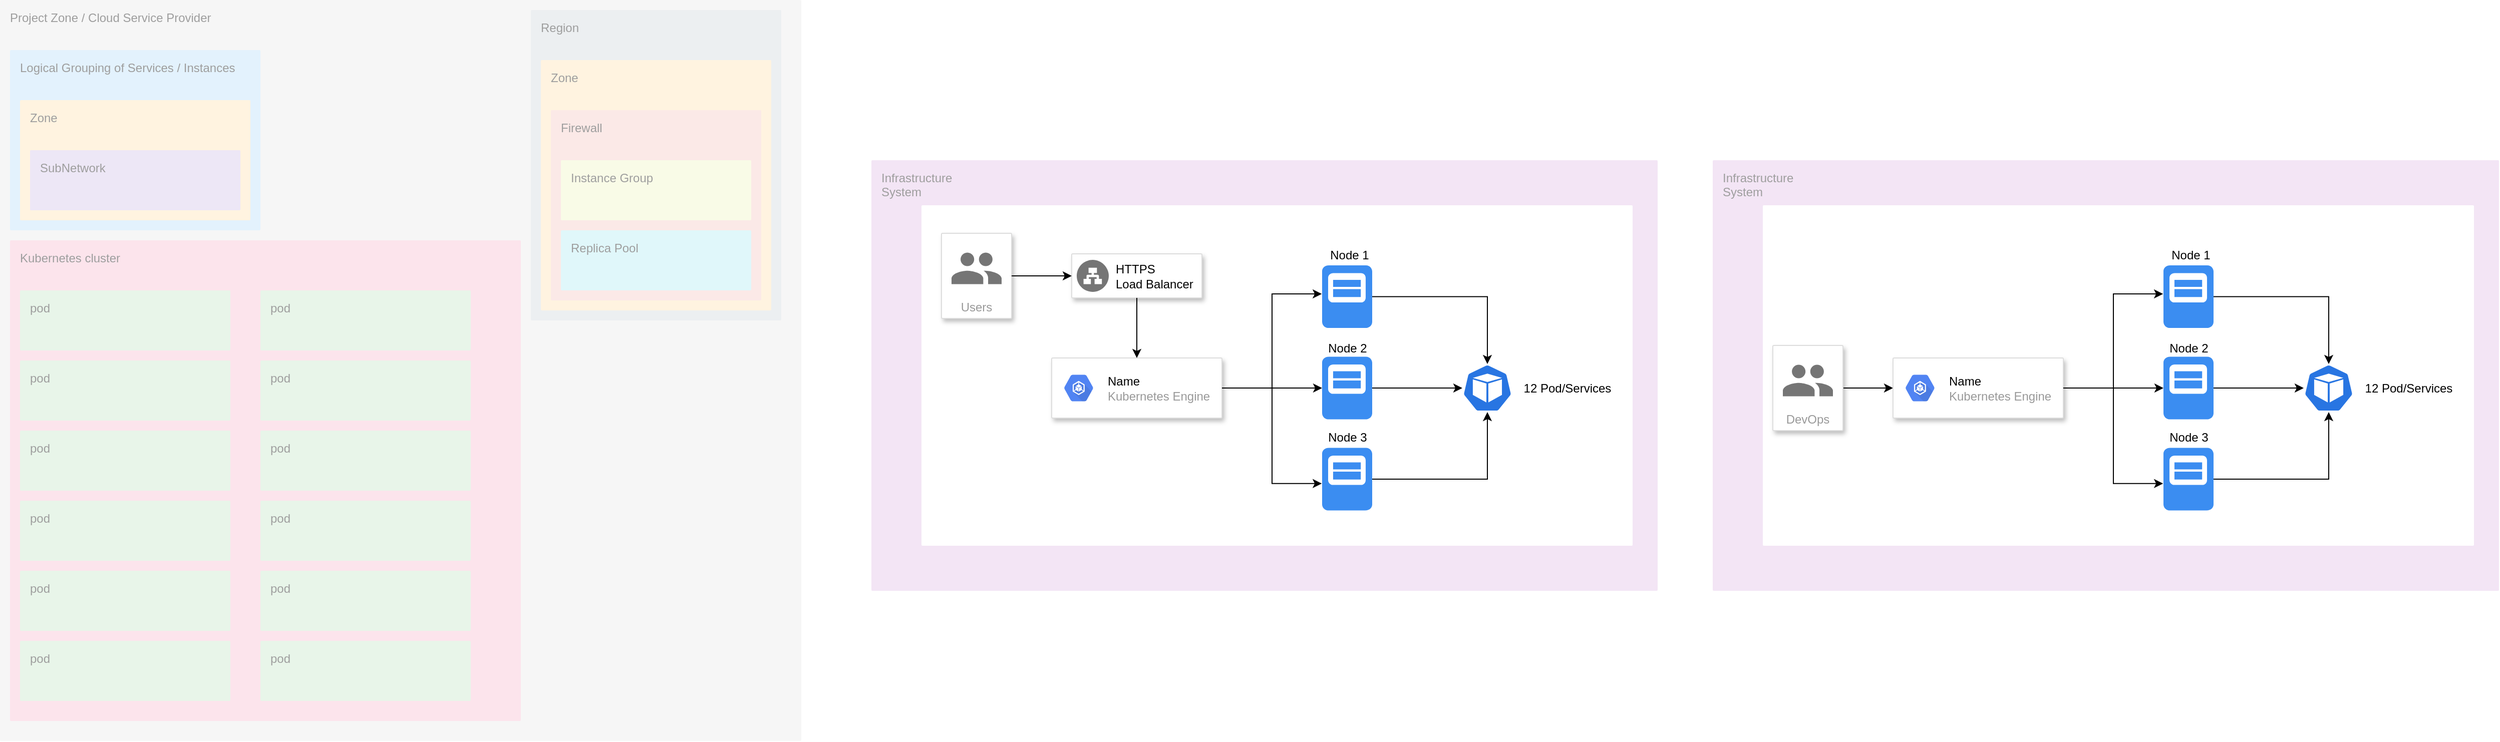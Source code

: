 <mxfile version="14.2.7" type="github"><diagram id="f106602c-feb2-e66a-4537-3a34d633f6aa" name="Page-1"><mxGraphModel dx="2170" dy="1223" grid="1" gridSize="10" guides="1" tooltips="1" connect="1" arrows="1" fold="1" page="1" pageScale="1" pageWidth="1169" pageHeight="827" background="#ffffff" math="0" shadow="0"><root><mxCell id="0"/><mxCell id="1" parent="0"/><mxCell id="evASwciurrHZ3EvQ1T0R-616" value="Project Zone / Cloud Service Provider" style="points=[[0,0,0],[0.25,0,0],[0.5,0,0],[0.75,0,0],[1,0,0],[1,0.25,0],[1,0.5,0],[1,0.75,0],[1,1,0],[0.75,1,0],[0.5,1,0],[0.25,1,0],[0,1,0],[0,0.75,0],[0,0.5,0],[0,0.25,0]];rounded=1;absoluteArcSize=1;arcSize=2;html=1;strokeColor=none;gradientColor=none;shadow=0;dashed=0;fontSize=12;fontColor=#9E9E9E;align=left;verticalAlign=top;spacing=10;spacingTop=-4;fillColor=#F6F6F6;" vertex="1" parent="1"><mxGeometry x="20" y="20" width="800" height="740" as="geometry"/></mxCell><mxCell id="evASwciurrHZ3EvQ1T0R-617" value="Logical Grouping of Services / Instances" style="points=[[0,0,0],[0.25,0,0],[0.5,0,0],[0.75,0,0],[1,0,0],[1,0.25,0],[1,0.5,0],[1,0.75,0],[1,1,0],[0.75,1,0],[0.5,1,0],[0.25,1,0],[0,1,0],[0,0.75,0],[0,0.5,0],[0,0.25,0]];rounded=1;absoluteArcSize=1;arcSize=2;html=1;strokeColor=none;gradientColor=none;shadow=0;dashed=0;fontSize=12;fontColor=#9E9E9E;align=left;verticalAlign=top;spacing=10;spacingTop=-4;fillColor=#E3F2FD;" vertex="1" parent="evASwciurrHZ3EvQ1T0R-616"><mxGeometry width="250" height="180" relative="1" as="geometry"><mxPoint x="10" y="50" as="offset"/></mxGeometry></mxCell><mxCell id="evASwciurrHZ3EvQ1T0R-618" value="Zone" style="points=[[0,0,0],[0.25,0,0],[0.5,0,0],[0.75,0,0],[1,0,0],[1,0.25,0],[1,0.5,0],[1,0.75,0],[1,1,0],[0.75,1,0],[0.5,1,0],[0.25,1,0],[0,1,0],[0,0.75,0],[0,0.5,0],[0,0.25,0]];rounded=1;absoluteArcSize=1;arcSize=2;html=1;strokeColor=none;gradientColor=none;shadow=0;dashed=0;fontSize=12;fontColor=#9E9E9E;align=left;verticalAlign=top;spacing=10;spacingTop=-4;fillColor=#FFF3E0;" vertex="1" parent="evASwciurrHZ3EvQ1T0R-617"><mxGeometry width="230" height="120" relative="1" as="geometry"><mxPoint x="10" y="50" as="offset"/></mxGeometry></mxCell><mxCell id="evASwciurrHZ3EvQ1T0R-619" value="SubNetwork" style="points=[[0,0,0],[0.25,0,0],[0.5,0,0],[0.75,0,0],[1,0,0],[1,0.25,0],[1,0.5,0],[1,0.75,0],[1,1,0],[0.75,1,0],[0.5,1,0],[0.25,1,0],[0,1,0],[0,0.75,0],[0,0.5,0],[0,0.25,0]];rounded=1;absoluteArcSize=1;arcSize=2;html=1;strokeColor=none;gradientColor=none;shadow=0;dashed=0;fontSize=12;fontColor=#9E9E9E;align=left;verticalAlign=top;spacing=10;spacingTop=-4;fillColor=#EDE7F6;" vertex="1" parent="evASwciurrHZ3EvQ1T0R-618"><mxGeometry width="210" height="60" relative="1" as="geometry"><mxPoint x="10" y="50" as="offset"/></mxGeometry></mxCell><mxCell id="evASwciurrHZ3EvQ1T0R-620" value="Kubernetes cluster" style="points=[[0,0,0],[0.25,0,0],[0.5,0,0],[0.75,0,0],[1,0,0],[1,0.25,0],[1,0.5,0],[1,0.75,0],[1,1,0],[0.75,1,0],[0.5,1,0],[0.25,1,0],[0,1,0],[0,0.75,0],[0,0.5,0],[0,0.25,0]];rounded=1;absoluteArcSize=1;arcSize=2;html=1;strokeColor=none;gradientColor=none;shadow=0;dashed=0;fontSize=12;fontColor=#9E9E9E;align=left;verticalAlign=top;spacing=10;spacingTop=-4;fillColor=#FCE4EC;" vertex="1" parent="evASwciurrHZ3EvQ1T0R-616"><mxGeometry width="510" height="480" relative="1" as="geometry"><mxPoint x="10" y="240" as="offset"/></mxGeometry></mxCell><mxCell id="evASwciurrHZ3EvQ1T0R-621" value="pod" style="points=[[0,0,0],[0.25,0,0],[0.5,0,0],[0.75,0,0],[1,0,0],[1,0.25,0],[1,0.5,0],[1,0.75,0],[1,1,0],[0.75,1,0],[0.5,1,0],[0.25,1,0],[0,1,0],[0,0.75,0],[0,0.5,0],[0,0.25,0]];rounded=1;absoluteArcSize=1;arcSize=2;html=1;strokeColor=none;gradientColor=none;shadow=0;dashed=0;fontSize=12;fontColor=#9E9E9E;align=left;verticalAlign=top;spacing=10;spacingTop=-4;fillColor=#E8F5E9;" vertex="1" parent="evASwciurrHZ3EvQ1T0R-620"><mxGeometry width="210" height="60" relative="1" as="geometry"><mxPoint x="10" y="50" as="offset"/></mxGeometry></mxCell><mxCell id="evASwciurrHZ3EvQ1T0R-632" value="pod" style="points=[[0,0,0],[0.25,0,0],[0.5,0,0],[0.75,0,0],[1,0,0],[1,0.25,0],[1,0.5,0],[1,0.75,0],[1,1,0],[0.75,1,0],[0.5,1,0],[0.25,1,0],[0,1,0],[0,0.75,0],[0,0.5,0],[0,0.25,0]];rounded=1;absoluteArcSize=1;arcSize=2;html=1;strokeColor=none;gradientColor=none;shadow=0;dashed=0;fontSize=12;fontColor=#9E9E9E;align=left;verticalAlign=top;spacing=10;spacingTop=-4;fillColor=#E8F5E9;" vertex="1" parent="evASwciurrHZ3EvQ1T0R-620"><mxGeometry width="210" height="60" relative="1" as="geometry"><mxPoint x="250" y="50" as="offset"/></mxGeometry></mxCell><mxCell id="evASwciurrHZ3EvQ1T0R-633" value="pod" style="points=[[0,0,0],[0.25,0,0],[0.5,0,0],[0.75,0,0],[1,0,0],[1,0.25,0],[1,0.5,0],[1,0.75,0],[1,1,0],[0.75,1,0],[0.5,1,0],[0.25,1,0],[0,1,0],[0,0.75,0],[0,0.5,0],[0,0.25,0]];rounded=1;absoluteArcSize=1;arcSize=2;html=1;strokeColor=none;gradientColor=none;shadow=0;dashed=0;fontSize=12;fontColor=#9E9E9E;align=left;verticalAlign=top;spacing=10;spacingTop=-4;fillColor=#E8F5E9;" vertex="1" parent="evASwciurrHZ3EvQ1T0R-620"><mxGeometry width="210" height="60" relative="1" as="geometry"><mxPoint x="10" y="120" as="offset"/></mxGeometry></mxCell><mxCell id="evASwciurrHZ3EvQ1T0R-634" value="pod" style="points=[[0,0,0],[0.25,0,0],[0.5,0,0],[0.75,0,0],[1,0,0],[1,0.25,0],[1,0.5,0],[1,0.75,0],[1,1,0],[0.75,1,0],[0.5,1,0],[0.25,1,0],[0,1,0],[0,0.75,0],[0,0.5,0],[0,0.25,0]];rounded=1;absoluteArcSize=1;arcSize=2;html=1;strokeColor=none;gradientColor=none;shadow=0;dashed=0;fontSize=12;fontColor=#9E9E9E;align=left;verticalAlign=top;spacing=10;spacingTop=-4;fillColor=#E8F5E9;" vertex="1" parent="evASwciurrHZ3EvQ1T0R-620"><mxGeometry width="210" height="60" relative="1" as="geometry"><mxPoint x="250" y="120" as="offset"/></mxGeometry></mxCell><mxCell id="evASwciurrHZ3EvQ1T0R-635" value="pod" style="points=[[0,0,0],[0.25,0,0],[0.5,0,0],[0.75,0,0],[1,0,0],[1,0.25,0],[1,0.5,0],[1,0.75,0],[1,1,0],[0.75,1,0],[0.5,1,0],[0.25,1,0],[0,1,0],[0,0.75,0],[0,0.5,0],[0,0.25,0]];rounded=1;absoluteArcSize=1;arcSize=2;html=1;strokeColor=none;gradientColor=none;shadow=0;dashed=0;fontSize=12;fontColor=#9E9E9E;align=left;verticalAlign=top;spacing=10;spacingTop=-4;fillColor=#E8F5E9;" vertex="1" parent="evASwciurrHZ3EvQ1T0R-620"><mxGeometry width="210" height="60" relative="1" as="geometry"><mxPoint x="10" y="190" as="offset"/></mxGeometry></mxCell><mxCell id="evASwciurrHZ3EvQ1T0R-636" value="pod" style="points=[[0,0,0],[0.25,0,0],[0.5,0,0],[0.75,0,0],[1,0,0],[1,0.25,0],[1,0.5,0],[1,0.75,0],[1,1,0],[0.75,1,0],[0.5,1,0],[0.25,1,0],[0,1,0],[0,0.75,0],[0,0.5,0],[0,0.25,0]];rounded=1;absoluteArcSize=1;arcSize=2;html=1;strokeColor=none;gradientColor=none;shadow=0;dashed=0;fontSize=12;fontColor=#9E9E9E;align=left;verticalAlign=top;spacing=10;spacingTop=-4;fillColor=#E8F5E9;" vertex="1" parent="evASwciurrHZ3EvQ1T0R-620"><mxGeometry width="210" height="60" relative="1" as="geometry"><mxPoint x="250" y="190" as="offset"/></mxGeometry></mxCell><mxCell id="evASwciurrHZ3EvQ1T0R-637" value="pod" style="points=[[0,0,0],[0.25,0,0],[0.5,0,0],[0.75,0,0],[1,0,0],[1,0.25,0],[1,0.5,0],[1,0.75,0],[1,1,0],[0.75,1,0],[0.5,1,0],[0.25,1,0],[0,1,0],[0,0.75,0],[0,0.5,0],[0,0.25,0]];rounded=1;absoluteArcSize=1;arcSize=2;html=1;strokeColor=none;gradientColor=none;shadow=0;dashed=0;fontSize=12;fontColor=#9E9E9E;align=left;verticalAlign=top;spacing=10;spacingTop=-4;fillColor=#E8F5E9;" vertex="1" parent="evASwciurrHZ3EvQ1T0R-620"><mxGeometry width="210" height="60" relative="1" as="geometry"><mxPoint x="10" y="260" as="offset"/></mxGeometry></mxCell><mxCell id="evASwciurrHZ3EvQ1T0R-638" value="pod" style="points=[[0,0,0],[0.25,0,0],[0.5,0,0],[0.75,0,0],[1,0,0],[1,0.25,0],[1,0.5,0],[1,0.75,0],[1,1,0],[0.75,1,0],[0.5,1,0],[0.25,1,0],[0,1,0],[0,0.75,0],[0,0.5,0],[0,0.25,0]];rounded=1;absoluteArcSize=1;arcSize=2;html=1;strokeColor=none;gradientColor=none;shadow=0;dashed=0;fontSize=12;fontColor=#9E9E9E;align=left;verticalAlign=top;spacing=10;spacingTop=-4;fillColor=#E8F5E9;" vertex="1" parent="evASwciurrHZ3EvQ1T0R-620"><mxGeometry width="210" height="60" relative="1" as="geometry"><mxPoint x="250" y="260" as="offset"/></mxGeometry></mxCell><mxCell id="evASwciurrHZ3EvQ1T0R-639" value="pod" style="points=[[0,0,0],[0.25,0,0],[0.5,0,0],[0.75,0,0],[1,0,0],[1,0.25,0],[1,0.5,0],[1,0.75,0],[1,1,0],[0.75,1,0],[0.5,1,0],[0.25,1,0],[0,1,0],[0,0.75,0],[0,0.5,0],[0,0.25,0]];rounded=1;absoluteArcSize=1;arcSize=2;html=1;strokeColor=none;gradientColor=none;shadow=0;dashed=0;fontSize=12;fontColor=#9E9E9E;align=left;verticalAlign=top;spacing=10;spacingTop=-4;fillColor=#E8F5E9;" vertex="1" parent="evASwciurrHZ3EvQ1T0R-620"><mxGeometry width="210" height="60" relative="1" as="geometry"><mxPoint x="10" y="330" as="offset"/></mxGeometry></mxCell><mxCell id="evASwciurrHZ3EvQ1T0R-640" value="pod" style="points=[[0,0,0],[0.25,0,0],[0.5,0,0],[0.75,0,0],[1,0,0],[1,0.25,0],[1,0.5,0],[1,0.75,0],[1,1,0],[0.75,1,0],[0.5,1,0],[0.25,1,0],[0,1,0],[0,0.75,0],[0,0.5,0],[0,0.25,0]];rounded=1;absoluteArcSize=1;arcSize=2;html=1;strokeColor=none;gradientColor=none;shadow=0;dashed=0;fontSize=12;fontColor=#9E9E9E;align=left;verticalAlign=top;spacing=10;spacingTop=-4;fillColor=#E8F5E9;" vertex="1" parent="evASwciurrHZ3EvQ1T0R-620"><mxGeometry width="210" height="60" relative="1" as="geometry"><mxPoint x="250" y="330" as="offset"/></mxGeometry></mxCell><mxCell id="evASwciurrHZ3EvQ1T0R-641" value="pod" style="points=[[0,0,0],[0.25,0,0],[0.5,0,0],[0.75,0,0],[1,0,0],[1,0.25,0],[1,0.5,0],[1,0.75,0],[1,1,0],[0.75,1,0],[0.5,1,0],[0.25,1,0],[0,1,0],[0,0.75,0],[0,0.5,0],[0,0.25,0]];rounded=1;absoluteArcSize=1;arcSize=2;html=1;strokeColor=none;gradientColor=none;shadow=0;dashed=0;fontSize=12;fontColor=#9E9E9E;align=left;verticalAlign=top;spacing=10;spacingTop=-4;fillColor=#E8F5E9;" vertex="1" parent="evASwciurrHZ3EvQ1T0R-620"><mxGeometry width="210" height="60" relative="1" as="geometry"><mxPoint x="10" y="400" as="offset"/></mxGeometry></mxCell><mxCell id="evASwciurrHZ3EvQ1T0R-642" value="pod" style="points=[[0,0,0],[0.25,0,0],[0.5,0,0],[0.75,0,0],[1,0,0],[1,0.25,0],[1,0.5,0],[1,0.75,0],[1,1,0],[0.75,1,0],[0.5,1,0],[0.25,1,0],[0,1,0],[0,0.75,0],[0,0.5,0],[0,0.25,0]];rounded=1;absoluteArcSize=1;arcSize=2;html=1;strokeColor=none;gradientColor=none;shadow=0;dashed=0;fontSize=12;fontColor=#9E9E9E;align=left;verticalAlign=top;spacing=10;spacingTop=-4;fillColor=#E8F5E9;" vertex="1" parent="evASwciurrHZ3EvQ1T0R-620"><mxGeometry width="210" height="60" relative="1" as="geometry"><mxPoint x="250" y="400" as="offset"/></mxGeometry></mxCell><mxCell id="evASwciurrHZ3EvQ1T0R-623" value="Region" style="points=[[0,0,0],[0.25,0,0],[0.5,0,0],[0.75,0,0],[1,0,0],[1,0.25,0],[1,0.5,0],[1,0.75,0],[1,1,0],[0.75,1,0],[0.5,1,0],[0.25,1,0],[0,1,0],[0,0.75,0],[0,0.5,0],[0,0.25,0]];rounded=1;absoluteArcSize=1;arcSize=2;html=1;strokeColor=none;gradientColor=none;shadow=0;dashed=0;fontSize=12;fontColor=#9E9E9E;align=left;verticalAlign=top;spacing=10;spacingTop=-4;fillColor=#ECEFF1;" vertex="1" parent="evASwciurrHZ3EvQ1T0R-616"><mxGeometry width="250" height="310" relative="1" as="geometry"><mxPoint x="530" y="10" as="offset"/></mxGeometry></mxCell><mxCell id="evASwciurrHZ3EvQ1T0R-624" value="Zone" style="points=[[0,0,0],[0.25,0,0],[0.5,0,0],[0.75,0,0],[1,0,0],[1,0.25,0],[1,0.5,0],[1,0.75,0],[1,1,0],[0.75,1,0],[0.5,1,0],[0.25,1,0],[0,1,0],[0,0.75,0],[0,0.5,0],[0,0.25,0]];rounded=1;absoluteArcSize=1;arcSize=2;html=1;strokeColor=none;gradientColor=none;shadow=0;dashed=0;fontSize=12;fontColor=#9E9E9E;align=left;verticalAlign=top;spacing=10;spacingTop=-4;fillColor=#FFF3E0;" vertex="1" parent="evASwciurrHZ3EvQ1T0R-623"><mxGeometry width="230" height="250" relative="1" as="geometry"><mxPoint x="10" y="50" as="offset"/></mxGeometry></mxCell><mxCell id="evASwciurrHZ3EvQ1T0R-625" value="Firewall" style="points=[[0,0,0],[0.25,0,0],[0.5,0,0],[0.75,0,0],[1,0,0],[1,0.25,0],[1,0.5,0],[1,0.75,0],[1,1,0],[0.75,1,0],[0.5,1,0],[0.25,1,0],[0,1,0],[0,0.75,0],[0,0.5,0],[0,0.25,0]];rounded=1;absoluteArcSize=1;arcSize=2;html=1;strokeColor=none;gradientColor=none;shadow=0;dashed=0;fontSize=12;fontColor=#9E9E9E;align=left;verticalAlign=top;spacing=10;spacingTop=-4;fillColor=#FBE9E7;" vertex="1" parent="evASwciurrHZ3EvQ1T0R-624"><mxGeometry width="210" height="190" relative="1" as="geometry"><mxPoint x="10" y="50" as="offset"/></mxGeometry></mxCell><mxCell id="evASwciurrHZ3EvQ1T0R-626" value="Instance Group" style="points=[[0,0,0],[0.25,0,0],[0.5,0,0],[0.75,0,0],[1,0,0],[1,0.25,0],[1,0.5,0],[1,0.75,0],[1,1,0],[0.75,1,0],[0.5,1,0],[0.25,1,0],[0,1,0],[0,0.75,0],[0,0.5,0],[0,0.25,0]];rounded=1;absoluteArcSize=1;arcSize=2;html=1;strokeColor=none;gradientColor=none;shadow=0;dashed=0;fontSize=12;fontColor=#9E9E9E;align=left;verticalAlign=top;spacing=10;spacingTop=-4;fillColor=#F9FBE7;" vertex="1" parent="evASwciurrHZ3EvQ1T0R-625"><mxGeometry width="190" height="60" relative="1" as="geometry"><mxPoint x="10" y="50" as="offset"/></mxGeometry></mxCell><mxCell id="evASwciurrHZ3EvQ1T0R-627" value="Replica Pool" style="points=[[0,0,0],[0.25,0,0],[0.5,0,0],[0.75,0,0],[1,0,0],[1,0.25,0],[1,0.5,0],[1,0.75,0],[1,1,0],[0.75,1,0],[0.5,1,0],[0.25,1,0],[0,1,0],[0,0.75,0],[0,0.5,0],[0,0.25,0]];rounded=1;absoluteArcSize=1;arcSize=2;html=1;strokeColor=none;gradientColor=none;shadow=0;dashed=0;fontSize=12;fontColor=#9E9E9E;align=left;verticalAlign=top;spacing=10;spacingTop=-4;fillColor=#E0F7FA;" vertex="1" parent="evASwciurrHZ3EvQ1T0R-625"><mxGeometry width="190" height="60" relative="1" as="geometry"><mxPoint x="10" y="120" as="offset"/></mxGeometry></mxCell><mxCell id="evASwciurrHZ3EvQ1T0R-685" value="" style="group" vertex="1" connectable="0" parent="1"><mxGeometry x="890" y="180" width="785" height="430" as="geometry"/></mxCell><mxCell id="evASwciurrHZ3EvQ1T0R-651" value="Infrastructure&#xA;System" style="points=[[0,0,0],[0.25,0,0],[0.5,0,0],[0.75,0,0],[1,0,0],[1,0.25,0],[1,0.5,0],[1,0.75,0],[1,1,0],[0.75,1,0],[0.5,1,0],[0.25,1,0],[0,1,0],[0,0.75,0],[0,0.5,0],[0,0.25,0]];rounded=1;absoluteArcSize=1;arcSize=2;html=1;strokeColor=none;gradientColor=none;shadow=0;dashed=0;fontSize=12;fontColor=#9E9E9E;align=left;verticalAlign=top;spacing=10;spacingTop=-4;fillColor=#F3E5F5;" vertex="1" parent="evASwciurrHZ3EvQ1T0R-685"><mxGeometry width="785" height="430" as="geometry"/></mxCell><mxCell id="evASwciurrHZ3EvQ1T0R-652" value="" style="points=[[0,0,0],[0.25,0,0],[0.5,0,0],[0.75,0,0],[1,0,0],[1,0.25,0],[1,0.5,0],[1,0.75,0],[1,1,0],[0.75,1,0],[0.5,1,0],[0.25,1,0],[0,1,0],[0,0.75,0],[0,0.5,0],[0,0.25,0]];rounded=1;absoluteArcSize=1;arcSize=2;html=1;strokeColor=none;gradientColor=none;shadow=0;dashed=0;fontSize=12;fontColor=#9E9E9E;align=left;verticalAlign=top;spacing=10;spacingTop=-4;" vertex="1" parent="evASwciurrHZ3EvQ1T0R-685"><mxGeometry x="50" y="45" width="710" height="340" as="geometry"/></mxCell><mxCell id="evASwciurrHZ3EvQ1T0R-653" value="Users" style="strokeColor=#dddddd;shadow=1;strokeWidth=1;rounded=1;absoluteArcSize=1;arcSize=2;labelPosition=center;verticalLabelPosition=middle;align=center;verticalAlign=bottom;spacingLeft=0;fontColor=#999999;fontSize=12;whiteSpace=wrap;spacingBottom=2;" vertex="1" parent="evASwciurrHZ3EvQ1T0R-685"><mxGeometry x="70" y="73" width="70" height="85" as="geometry"/></mxCell><mxCell id="evASwciurrHZ3EvQ1T0R-654" value="" style="dashed=0;connectable=0;html=1;fillColor=#757575;strokeColor=none;shape=mxgraph.gcp2.users;part=1;" vertex="1" parent="evASwciurrHZ3EvQ1T0R-653"><mxGeometry x="0.5" width="50" height="31.5" relative="1" as="geometry"><mxPoint x="-25" y="19.25" as="offset"/></mxGeometry></mxCell><mxCell id="evASwciurrHZ3EvQ1T0R-655" value="" style="strokeColor=#dddddd;shadow=1;strokeWidth=1;rounded=1;absoluteArcSize=1;arcSize=2;" vertex="1" parent="evASwciurrHZ3EvQ1T0R-685"><mxGeometry x="200" y="93.5" width="130" height="44" as="geometry"/></mxCell><mxCell id="evASwciurrHZ3EvQ1T0R-656" value="HTTPS&#xA;Load Balancer" style="dashed=0;connectable=0;html=1;fillColor=#757575;strokeColor=none;shape=mxgraph.gcp2.network_load_balancer;part=1;labelPosition=right;verticalLabelPosition=middle;align=left;verticalAlign=middle;spacingLeft=5;fontSize=12;" vertex="1" parent="evASwciurrHZ3EvQ1T0R-655"><mxGeometry y="0.5" width="32" height="32" relative="1" as="geometry"><mxPoint x="5" y="-16" as="offset"/></mxGeometry></mxCell><mxCell id="evASwciurrHZ3EvQ1T0R-661" value="" style="edgeStyle=orthogonalEdgeStyle;rounded=0;orthogonalLoop=1;jettySize=auto;html=1;" edge="1" parent="evASwciurrHZ3EvQ1T0R-685" source="evASwciurrHZ3EvQ1T0R-653" target="evASwciurrHZ3EvQ1T0R-655"><mxGeometry relative="1" as="geometry"/></mxCell><mxCell id="evASwciurrHZ3EvQ1T0R-659" value="" style="strokeColor=#dddddd;shadow=1;strokeWidth=1;rounded=1;absoluteArcSize=1;arcSize=2;" vertex="1" parent="evASwciurrHZ3EvQ1T0R-685"><mxGeometry x="180" y="197.5" width="170" height="60" as="geometry"/></mxCell><mxCell id="evASwciurrHZ3EvQ1T0R-660" value="&lt;font color=&quot;#000000&quot;&gt;Name&lt;/font&gt;&lt;br&gt;Kubernetes Engine" style="dashed=0;connectable=0;html=1;fillColor=#5184F3;strokeColor=none;shape=mxgraph.gcp2.hexIcon;prIcon=container_engine;part=1;labelPosition=right;verticalLabelPosition=middle;align=left;verticalAlign=middle;spacingLeft=5;fontColor=#999999;fontSize=12;" vertex="1" parent="evASwciurrHZ3EvQ1T0R-659"><mxGeometry y="0.5" width="44" height="39" relative="1" as="geometry"><mxPoint x="5" y="-19.5" as="offset"/></mxGeometry></mxCell><mxCell id="evASwciurrHZ3EvQ1T0R-662" value="" style="edgeStyle=orthogonalEdgeStyle;rounded=0;orthogonalLoop=1;jettySize=auto;html=1;" edge="1" parent="evASwciurrHZ3EvQ1T0R-685" source="evASwciurrHZ3EvQ1T0R-655" target="evASwciurrHZ3EvQ1T0R-659"><mxGeometry relative="1" as="geometry"/></mxCell><mxCell id="evASwciurrHZ3EvQ1T0R-663" value="" style="html=1;aspect=fixed;strokeColor=none;shadow=0;align=center;verticalAlign=top;fillColor=#3B8DF1;shape=mxgraph.gcp2.node" vertex="1" parent="evASwciurrHZ3EvQ1T0R-685"><mxGeometry x="450" y="105" width="50" height="62.5" as="geometry"/></mxCell><mxCell id="evASwciurrHZ3EvQ1T0R-671" style="edgeStyle=orthogonalEdgeStyle;rounded=0;orthogonalLoop=1;jettySize=auto;html=1;entryX=-0.008;entryY=0.456;entryDx=0;entryDy=0;entryPerimeter=0;" edge="1" parent="evASwciurrHZ3EvQ1T0R-685" source="evASwciurrHZ3EvQ1T0R-659" target="evASwciurrHZ3EvQ1T0R-663"><mxGeometry relative="1" as="geometry"/></mxCell><mxCell id="evASwciurrHZ3EvQ1T0R-664" value="" style="html=1;aspect=fixed;strokeColor=none;shadow=0;align=center;verticalAlign=top;fillColor=#3B8DF1;shape=mxgraph.gcp2.node" vertex="1" parent="evASwciurrHZ3EvQ1T0R-685"><mxGeometry x="450" y="196.25" width="50" height="62.5" as="geometry"/></mxCell><mxCell id="evASwciurrHZ3EvQ1T0R-670" value="" style="edgeStyle=orthogonalEdgeStyle;rounded=0;orthogonalLoop=1;jettySize=auto;html=1;" edge="1" parent="evASwciurrHZ3EvQ1T0R-685" source="evASwciurrHZ3EvQ1T0R-659" target="evASwciurrHZ3EvQ1T0R-664"><mxGeometry relative="1" as="geometry"/></mxCell><mxCell id="evASwciurrHZ3EvQ1T0R-672" value="" style="html=1;aspect=fixed;strokeColor=none;shadow=0;align=center;verticalAlign=top;fillColor=#3B8DF1;shape=mxgraph.gcp2.node" vertex="1" parent="evASwciurrHZ3EvQ1T0R-685"><mxGeometry x="450" y="287.25" width="50" height="62.5" as="geometry"/></mxCell><mxCell id="evASwciurrHZ3EvQ1T0R-673" style="edgeStyle=orthogonalEdgeStyle;rounded=0;orthogonalLoop=1;jettySize=auto;html=1;entryX=-0.008;entryY=0.571;entryDx=0;entryDy=0;entryPerimeter=0;" edge="1" parent="evASwciurrHZ3EvQ1T0R-685" source="evASwciurrHZ3EvQ1T0R-659" target="evASwciurrHZ3EvQ1T0R-672"><mxGeometry relative="1" as="geometry"/></mxCell><mxCell id="evASwciurrHZ3EvQ1T0R-674" value="" style="html=1;dashed=0;whitespace=wrap;fillColor=#2875E2;strokeColor=#ffffff;points=[[0.005,0.63,0],[0.1,0.2,0],[0.9,0.2,0],[0.5,0,0],[0.995,0.63,0],[0.72,0.99,0],[0.5,1,0],[0.28,0.99,0]];shape=mxgraph.kubernetes.icon;prIcon=pod" vertex="1" parent="evASwciurrHZ3EvQ1T0R-685"><mxGeometry x="590" y="203.5" width="50" height="48" as="geometry"/></mxCell><mxCell id="evASwciurrHZ3EvQ1T0R-675" style="edgeStyle=orthogonalEdgeStyle;rounded=0;orthogonalLoop=1;jettySize=auto;html=1;" edge="1" parent="evASwciurrHZ3EvQ1T0R-685" source="evASwciurrHZ3EvQ1T0R-663" target="evASwciurrHZ3EvQ1T0R-674"><mxGeometry relative="1" as="geometry"/></mxCell><mxCell id="evASwciurrHZ3EvQ1T0R-676" style="edgeStyle=orthogonalEdgeStyle;rounded=0;orthogonalLoop=1;jettySize=auto;html=1;" edge="1" parent="evASwciurrHZ3EvQ1T0R-685" source="evASwciurrHZ3EvQ1T0R-664" target="evASwciurrHZ3EvQ1T0R-674"><mxGeometry relative="1" as="geometry"/></mxCell><mxCell id="evASwciurrHZ3EvQ1T0R-677" style="edgeStyle=orthogonalEdgeStyle;rounded=0;orthogonalLoop=1;jettySize=auto;html=1;" edge="1" parent="evASwciurrHZ3EvQ1T0R-685" source="evASwciurrHZ3EvQ1T0R-672" target="evASwciurrHZ3EvQ1T0R-674"><mxGeometry relative="1" as="geometry"/></mxCell><mxCell id="evASwciurrHZ3EvQ1T0R-678" value="Node 1" style="text;html=1;strokeColor=none;fillColor=none;align=center;verticalAlign=middle;whiteSpace=wrap;rounded=0;" vertex="1" parent="evASwciurrHZ3EvQ1T0R-685"><mxGeometry x="450" y="85" width="55" height="20" as="geometry"/></mxCell><mxCell id="evASwciurrHZ3EvQ1T0R-679" value="&lt;div&gt;Node 2&lt;/div&gt;" style="text;html=1;strokeColor=none;fillColor=none;align=center;verticalAlign=middle;whiteSpace=wrap;rounded=0;" vertex="1" parent="evASwciurrHZ3EvQ1T0R-685"><mxGeometry x="447.5" y="177.5" width="55" height="20" as="geometry"/></mxCell><mxCell id="evASwciurrHZ3EvQ1T0R-680" value="&lt;div&gt;Node 3&lt;/div&gt;" style="text;html=1;strokeColor=none;fillColor=none;align=center;verticalAlign=middle;whiteSpace=wrap;rounded=0;" vertex="1" parent="evASwciurrHZ3EvQ1T0R-685"><mxGeometry x="447.5" y="267.25" width="55" height="20" as="geometry"/></mxCell><mxCell id="evASwciurrHZ3EvQ1T0R-681" value="12 Pod/Services" style="text;html=1;strokeColor=none;fillColor=none;align=center;verticalAlign=middle;whiteSpace=wrap;rounded=0;" vertex="1" parent="evASwciurrHZ3EvQ1T0R-685"><mxGeometry x="640" y="217.5" width="110" height="20" as="geometry"/></mxCell><mxCell id="evASwciurrHZ3EvQ1T0R-687" value="" style="group" vertex="1" connectable="0" parent="1"><mxGeometry x="1730" y="180" width="785" height="430" as="geometry"/></mxCell><mxCell id="evASwciurrHZ3EvQ1T0R-688" value="Infrastructure&#xA;System" style="points=[[0,0,0],[0.25,0,0],[0.5,0,0],[0.75,0,0],[1,0,0],[1,0.25,0],[1,0.5,0],[1,0.75,0],[1,1,0],[0.75,1,0],[0.5,1,0],[0.25,1,0],[0,1,0],[0,0.75,0],[0,0.5,0],[0,0.25,0]];rounded=1;absoluteArcSize=1;arcSize=2;html=1;strokeColor=none;gradientColor=none;shadow=0;dashed=0;fontSize=12;fontColor=#9E9E9E;align=left;verticalAlign=top;spacing=10;spacingTop=-4;fillColor=#F3E5F5;" vertex="1" parent="evASwciurrHZ3EvQ1T0R-687"><mxGeometry width="785" height="430" as="geometry"/></mxCell><mxCell id="evASwciurrHZ3EvQ1T0R-689" value="" style="points=[[0,0,0],[0.25,0,0],[0.5,0,0],[0.75,0,0],[1,0,0],[1,0.25,0],[1,0.5,0],[1,0.75,0],[1,1,0],[0.75,1,0],[0.5,1,0],[0.25,1,0],[0,1,0],[0,0.75,0],[0,0.5,0],[0,0.25,0]];rounded=1;absoluteArcSize=1;arcSize=2;html=1;strokeColor=none;gradientColor=none;shadow=0;dashed=0;fontSize=12;fontColor=#9E9E9E;align=left;verticalAlign=top;spacing=10;spacingTop=-4;" vertex="1" parent="evASwciurrHZ3EvQ1T0R-687"><mxGeometry x="50" y="45" width="710" height="340" as="geometry"/></mxCell><mxCell id="evASwciurrHZ3EvQ1T0R-712" style="edgeStyle=orthogonalEdgeStyle;rounded=0;orthogonalLoop=1;jettySize=auto;html=1;" edge="1" parent="evASwciurrHZ3EvQ1T0R-687" source="evASwciurrHZ3EvQ1T0R-690" target="evASwciurrHZ3EvQ1T0R-695"><mxGeometry relative="1" as="geometry"/></mxCell><mxCell id="evASwciurrHZ3EvQ1T0R-690" value="DevOps" style="strokeColor=#dddddd;shadow=1;strokeWidth=1;rounded=1;absoluteArcSize=1;arcSize=2;labelPosition=center;verticalLabelPosition=middle;align=center;verticalAlign=bottom;spacingLeft=0;fontColor=#999999;fontSize=12;whiteSpace=wrap;spacingBottom=2;" vertex="1" parent="evASwciurrHZ3EvQ1T0R-687"><mxGeometry x="60" y="185" width="70" height="85" as="geometry"/></mxCell><mxCell id="evASwciurrHZ3EvQ1T0R-691" value="" style="dashed=0;connectable=0;html=1;fillColor=#757575;strokeColor=none;shape=mxgraph.gcp2.users;part=1;" vertex="1" parent="evASwciurrHZ3EvQ1T0R-690"><mxGeometry x="0.5" width="50" height="31.5" relative="1" as="geometry"><mxPoint x="-25" y="19.25" as="offset"/></mxGeometry></mxCell><mxCell id="evASwciurrHZ3EvQ1T0R-695" value="" style="strokeColor=#dddddd;shadow=1;strokeWidth=1;rounded=1;absoluteArcSize=1;arcSize=2;" vertex="1" parent="evASwciurrHZ3EvQ1T0R-687"><mxGeometry x="180" y="197.5" width="170" height="60" as="geometry"/></mxCell><mxCell id="evASwciurrHZ3EvQ1T0R-696" value="&lt;font color=&quot;#000000&quot;&gt;Name&lt;/font&gt;&lt;br&gt;Kubernetes Engine" style="dashed=0;connectable=0;html=1;fillColor=#5184F3;strokeColor=none;shape=mxgraph.gcp2.hexIcon;prIcon=container_engine;part=1;labelPosition=right;verticalLabelPosition=middle;align=left;verticalAlign=middle;spacingLeft=5;fontColor=#999999;fontSize=12;" vertex="1" parent="evASwciurrHZ3EvQ1T0R-695"><mxGeometry y="0.5" width="44" height="39" relative="1" as="geometry"><mxPoint x="5" y="-19.5" as="offset"/></mxGeometry></mxCell><mxCell id="evASwciurrHZ3EvQ1T0R-698" value="" style="html=1;aspect=fixed;strokeColor=none;shadow=0;align=center;verticalAlign=top;fillColor=#3B8DF1;shape=mxgraph.gcp2.node" vertex="1" parent="evASwciurrHZ3EvQ1T0R-687"><mxGeometry x="450" y="105" width="50" height="62.5" as="geometry"/></mxCell><mxCell id="evASwciurrHZ3EvQ1T0R-699" style="edgeStyle=orthogonalEdgeStyle;rounded=0;orthogonalLoop=1;jettySize=auto;html=1;entryX=-0.008;entryY=0.456;entryDx=0;entryDy=0;entryPerimeter=0;" edge="1" parent="evASwciurrHZ3EvQ1T0R-687" source="evASwciurrHZ3EvQ1T0R-695" target="evASwciurrHZ3EvQ1T0R-698"><mxGeometry relative="1" as="geometry"/></mxCell><mxCell id="evASwciurrHZ3EvQ1T0R-700" value="" style="html=1;aspect=fixed;strokeColor=none;shadow=0;align=center;verticalAlign=top;fillColor=#3B8DF1;shape=mxgraph.gcp2.node" vertex="1" parent="evASwciurrHZ3EvQ1T0R-687"><mxGeometry x="450" y="196.25" width="50" height="62.5" as="geometry"/></mxCell><mxCell id="evASwciurrHZ3EvQ1T0R-701" value="" style="edgeStyle=orthogonalEdgeStyle;rounded=0;orthogonalLoop=1;jettySize=auto;html=1;" edge="1" parent="evASwciurrHZ3EvQ1T0R-687" source="evASwciurrHZ3EvQ1T0R-695" target="evASwciurrHZ3EvQ1T0R-700"><mxGeometry relative="1" as="geometry"/></mxCell><mxCell id="evASwciurrHZ3EvQ1T0R-702" value="" style="html=1;aspect=fixed;strokeColor=none;shadow=0;align=center;verticalAlign=top;fillColor=#3B8DF1;shape=mxgraph.gcp2.node" vertex="1" parent="evASwciurrHZ3EvQ1T0R-687"><mxGeometry x="450" y="287.25" width="50" height="62.5" as="geometry"/></mxCell><mxCell id="evASwciurrHZ3EvQ1T0R-703" style="edgeStyle=orthogonalEdgeStyle;rounded=0;orthogonalLoop=1;jettySize=auto;html=1;entryX=-0.008;entryY=0.571;entryDx=0;entryDy=0;entryPerimeter=0;" edge="1" parent="evASwciurrHZ3EvQ1T0R-687" source="evASwciurrHZ3EvQ1T0R-695" target="evASwciurrHZ3EvQ1T0R-702"><mxGeometry relative="1" as="geometry"/></mxCell><mxCell id="evASwciurrHZ3EvQ1T0R-704" value="" style="html=1;dashed=0;whitespace=wrap;fillColor=#2875E2;strokeColor=#ffffff;points=[[0.005,0.63,0],[0.1,0.2,0],[0.9,0.2,0],[0.5,0,0],[0.995,0.63,0],[0.72,0.99,0],[0.5,1,0],[0.28,0.99,0]];shape=mxgraph.kubernetes.icon;prIcon=pod" vertex="1" parent="evASwciurrHZ3EvQ1T0R-687"><mxGeometry x="590" y="203.5" width="50" height="48" as="geometry"/></mxCell><mxCell id="evASwciurrHZ3EvQ1T0R-705" style="edgeStyle=orthogonalEdgeStyle;rounded=0;orthogonalLoop=1;jettySize=auto;html=1;" edge="1" parent="evASwciurrHZ3EvQ1T0R-687" source="evASwciurrHZ3EvQ1T0R-698" target="evASwciurrHZ3EvQ1T0R-704"><mxGeometry relative="1" as="geometry"/></mxCell><mxCell id="evASwciurrHZ3EvQ1T0R-706" style="edgeStyle=orthogonalEdgeStyle;rounded=0;orthogonalLoop=1;jettySize=auto;html=1;" edge="1" parent="evASwciurrHZ3EvQ1T0R-687" source="evASwciurrHZ3EvQ1T0R-700" target="evASwciurrHZ3EvQ1T0R-704"><mxGeometry relative="1" as="geometry"/></mxCell><mxCell id="evASwciurrHZ3EvQ1T0R-707" style="edgeStyle=orthogonalEdgeStyle;rounded=0;orthogonalLoop=1;jettySize=auto;html=1;" edge="1" parent="evASwciurrHZ3EvQ1T0R-687" source="evASwciurrHZ3EvQ1T0R-702" target="evASwciurrHZ3EvQ1T0R-704"><mxGeometry relative="1" as="geometry"/></mxCell><mxCell id="evASwciurrHZ3EvQ1T0R-708" value="Node 1" style="text;html=1;strokeColor=none;fillColor=none;align=center;verticalAlign=middle;whiteSpace=wrap;rounded=0;" vertex="1" parent="evASwciurrHZ3EvQ1T0R-687"><mxGeometry x="450" y="85" width="55" height="20" as="geometry"/></mxCell><mxCell id="evASwciurrHZ3EvQ1T0R-709" value="&lt;div&gt;Node 2&lt;/div&gt;" style="text;html=1;strokeColor=none;fillColor=none;align=center;verticalAlign=middle;whiteSpace=wrap;rounded=0;" vertex="1" parent="evASwciurrHZ3EvQ1T0R-687"><mxGeometry x="447.5" y="177.5" width="55" height="20" as="geometry"/></mxCell><mxCell id="evASwciurrHZ3EvQ1T0R-710" value="&lt;div&gt;Node 3&lt;/div&gt;" style="text;html=1;strokeColor=none;fillColor=none;align=center;verticalAlign=middle;whiteSpace=wrap;rounded=0;" vertex="1" parent="evASwciurrHZ3EvQ1T0R-687"><mxGeometry x="447.5" y="267.25" width="55" height="20" as="geometry"/></mxCell><mxCell id="evASwciurrHZ3EvQ1T0R-711" value="12 Pod/Services" style="text;html=1;strokeColor=none;fillColor=none;align=center;verticalAlign=middle;whiteSpace=wrap;rounded=0;" vertex="1" parent="evASwciurrHZ3EvQ1T0R-687"><mxGeometry x="640" y="217.5" width="110" height="20" as="geometry"/></mxCell></root></mxGraphModel></diagram></mxfile>
